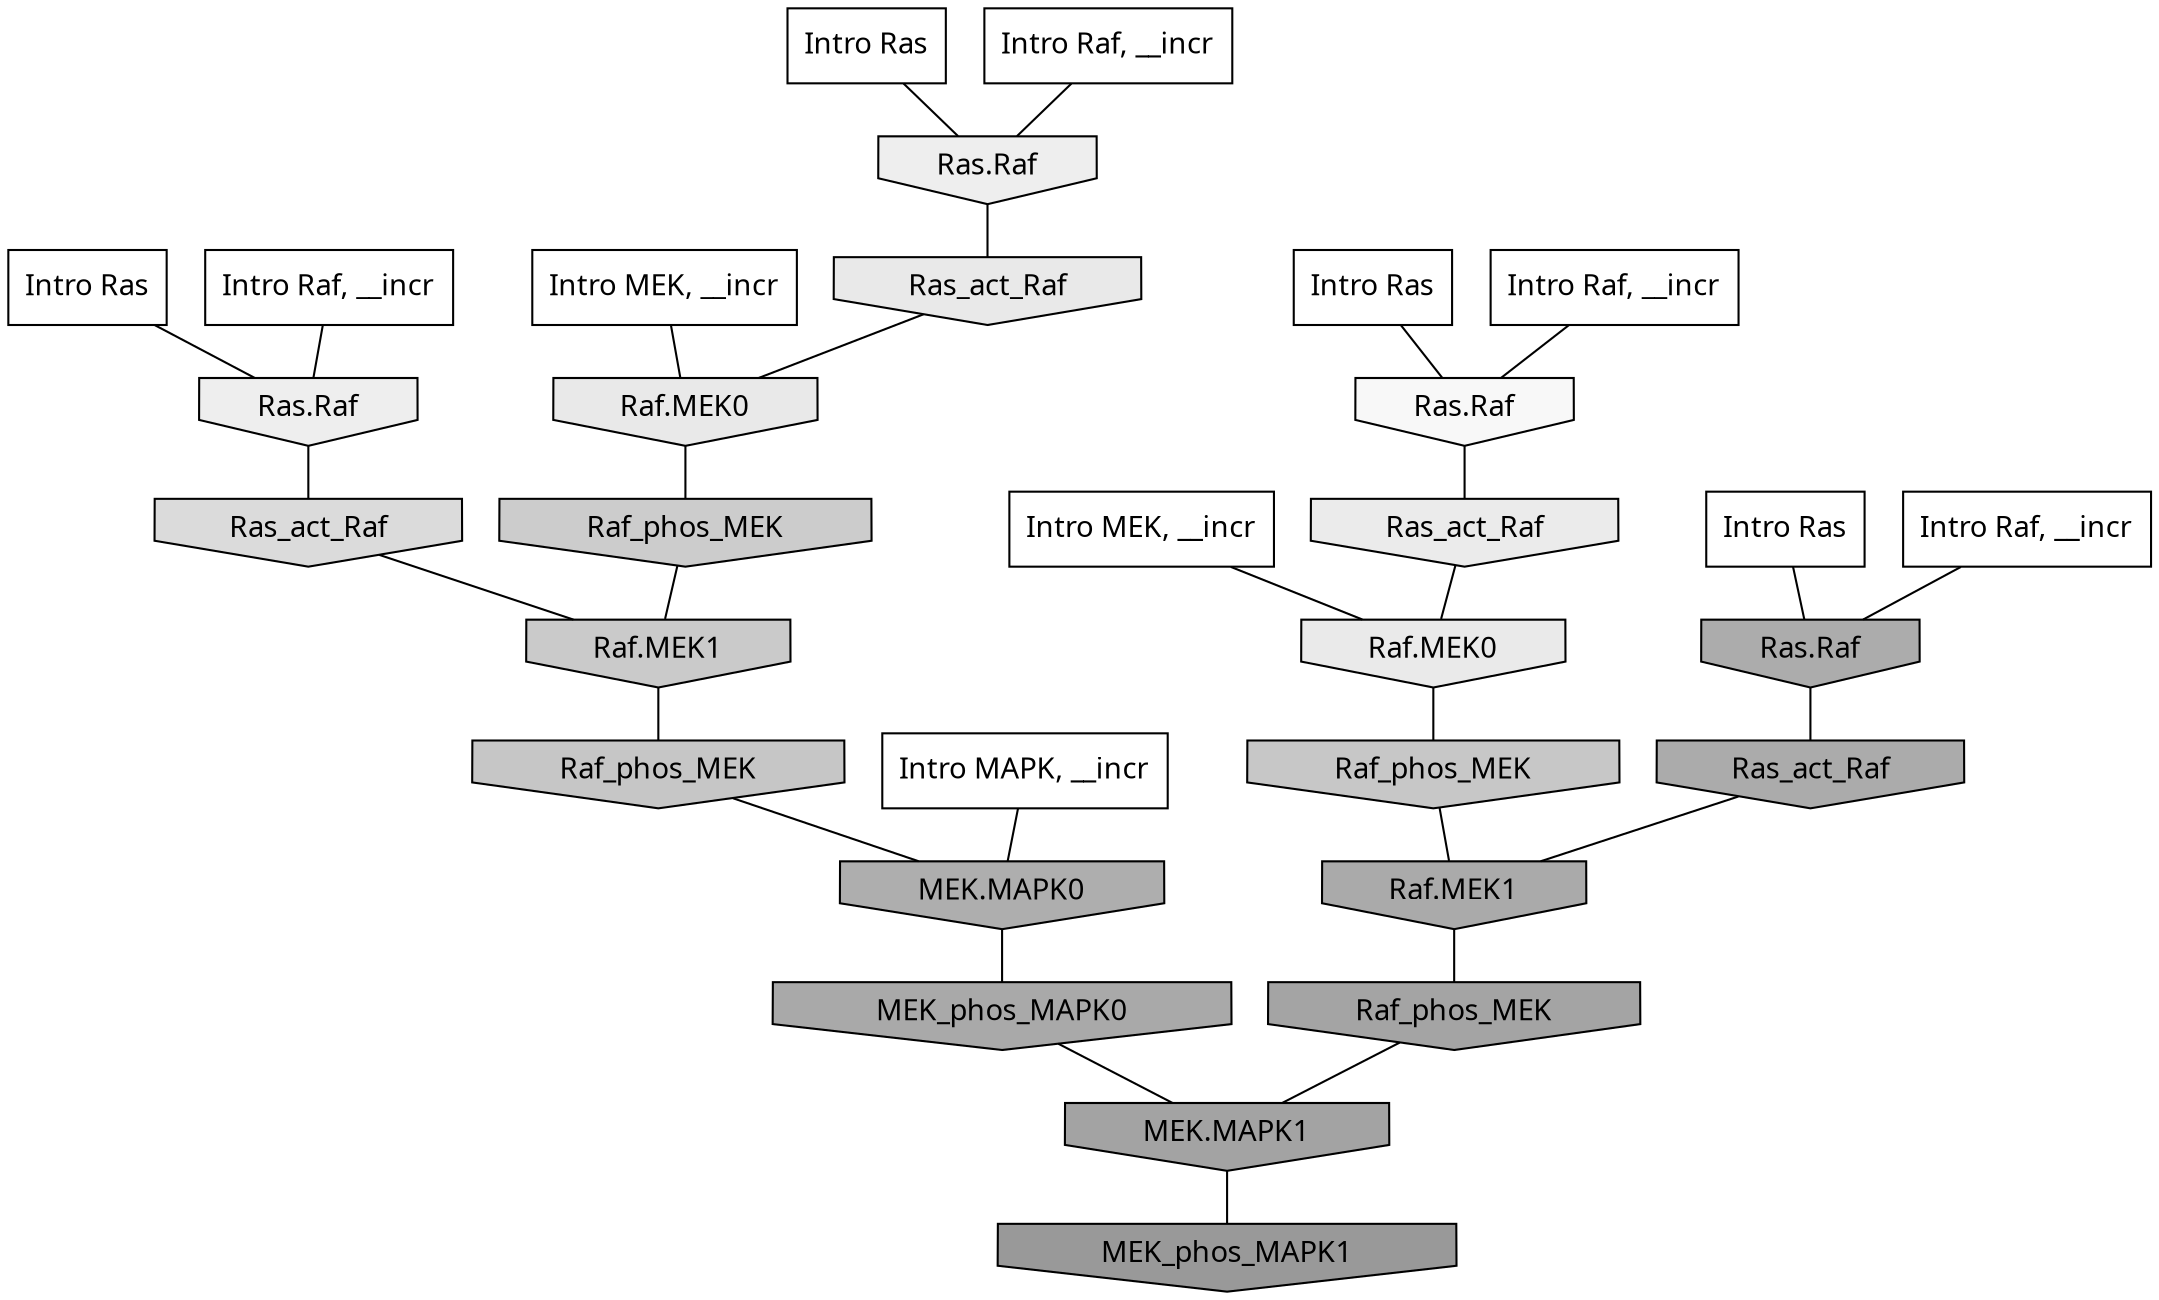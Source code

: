 digraph G{
  rankdir="TB";
  ranksep=0.30;
  node [fontname="CMU Serif"];
  edge [fontname="CMU Serif"];
  
  34 [label="Intro Ras", shape=rectangle, style=filled, fillcolor="0.000 0.000 1.000"]
  
  60 [label="Intro Ras", shape=rectangle, style=filled, fillcolor="0.000 0.000 1.000"]
  
  90 [label="Intro Ras", shape=rectangle, style=filled, fillcolor="0.000 0.000 1.000"]
  
  99 [label="Intro Ras", shape=rectangle, style=filled, fillcolor="0.000 0.000 1.000"]
  
  210 [label="Intro Raf, __incr", shape=rectangle, style=filled, fillcolor="0.000 0.000 1.000"]
  
  721 [label="Intro Raf, __incr", shape=rectangle, style=filled, fillcolor="0.000 0.000 1.000"]
  
  830 [label="Intro Raf, __incr", shape=rectangle, style=filled, fillcolor="0.000 0.000 1.000"]
  
  905 [label="Intro Raf, __incr", shape=rectangle, style=filled, fillcolor="0.000 0.000 1.000"]
  
  1404 [label="Intro MEK, __incr", shape=rectangle, style=filled, fillcolor="0.000 0.000 1.000"]
  
  2054 [label="Intro MEK, __incr", shape=rectangle, style=filled, fillcolor="0.000 0.000 1.000"]
  
  2891 [label="Intro MAPK, __incr", shape=rectangle, style=filled, fillcolor="0.000 0.000 1.000"]
  
  3466 [label="Ras.Raf", shape=invhouse, style=filled, fillcolor="0.000 0.000 0.972"]
  
  3784 [label="Ras.Raf", shape=invhouse, style=filled, fillcolor="0.000 0.000 0.932"]
  
  3795 [label="Ras.Raf", shape=invhouse, style=filled, fillcolor="0.000 0.000 0.931"]
  
  3936 [label="Ras_act_Raf", shape=invhouse, style=filled, fillcolor="0.000 0.000 0.920"]
  
  4019 [label="Raf.MEK0", shape=invhouse, style=filled, fillcolor="0.000 0.000 0.916"]
  
  4050 [label="Ras_act_Raf", shape=invhouse, style=filled, fillcolor="0.000 0.000 0.912"]
  
  4052 [label="Raf.MEK0", shape=invhouse, style=filled, fillcolor="0.000 0.000 0.912"]
  
  4805 [label="Ras_act_Raf", shape=invhouse, style=filled, fillcolor="0.000 0.000 0.857"]
  
  5631 [label="Raf_phos_MEK", shape=invhouse, style=filled, fillcolor="0.000 0.000 0.800"]
  
  5796 [label="Raf.MEK1", shape=invhouse, style=filled, fillcolor="0.000 0.000 0.791"]
  
  5990 [label="Raf_phos_MEK", shape=invhouse, style=filled, fillcolor="0.000 0.000 0.780"]
  
  6038 [label="Raf_phos_MEK", shape=invhouse, style=filled, fillcolor="0.000 0.000 0.777"]
  
  8415 [label="MEK.MAPK0", shape=invhouse, style=filled, fillcolor="0.000 0.000 0.683"]
  
  8714 [label="Ras.Raf", shape=invhouse, style=filled, fillcolor="0.000 0.000 0.673"]
  
  8872 [label="Ras_act_Raf", shape=invhouse, style=filled, fillcolor="0.000 0.000 0.668"]
  
  8880 [label="Raf.MEK1", shape=invhouse, style=filled, fillcolor="0.000 0.000 0.667"]
  
  9022 [label="MEK_phos_MAPK0", shape=invhouse, style=filled, fillcolor="0.000 0.000 0.662"]
  
  9853 [label="Raf_phos_MEK", shape=invhouse, style=filled, fillcolor="0.000 0.000 0.642"]
  
  9994 [label="MEK.MAPK1", shape=invhouse, style=filled, fillcolor="0.000 0.000 0.638"]
  
  11676 [label="MEK_phos_MAPK1", shape=invhouse, style=filled, fillcolor="0.000 0.000 0.600"]
  
  
  9994 -> 11676 [dir=none, color="0.000 0.000 0.000"] 
  9853 -> 9994 [dir=none, color="0.000 0.000 0.000"] 
  9022 -> 9994 [dir=none, color="0.000 0.000 0.000"] 
  8880 -> 9853 [dir=none, color="0.000 0.000 0.000"] 
  8872 -> 8880 [dir=none, color="0.000 0.000 0.000"] 
  8714 -> 8872 [dir=none, color="0.000 0.000 0.000"] 
  8415 -> 9022 [dir=none, color="0.000 0.000 0.000"] 
  6038 -> 8415 [dir=none, color="0.000 0.000 0.000"] 
  5990 -> 8880 [dir=none, color="0.000 0.000 0.000"] 
  5796 -> 6038 [dir=none, color="0.000 0.000 0.000"] 
  5631 -> 5796 [dir=none, color="0.000 0.000 0.000"] 
  4805 -> 5796 [dir=none, color="0.000 0.000 0.000"] 
  4052 -> 5631 [dir=none, color="0.000 0.000 0.000"] 
  4050 -> 4052 [dir=none, color="0.000 0.000 0.000"] 
  4019 -> 5990 [dir=none, color="0.000 0.000 0.000"] 
  3936 -> 4019 [dir=none, color="0.000 0.000 0.000"] 
  3795 -> 4805 [dir=none, color="0.000 0.000 0.000"] 
  3784 -> 4050 [dir=none, color="0.000 0.000 0.000"] 
  3466 -> 3936 [dir=none, color="0.000 0.000 0.000"] 
  2891 -> 8415 [dir=none, color="0.000 0.000 0.000"] 
  2054 -> 4019 [dir=none, color="0.000 0.000 0.000"] 
  1404 -> 4052 [dir=none, color="0.000 0.000 0.000"] 
  905 -> 3795 [dir=none, color="0.000 0.000 0.000"] 
  830 -> 3784 [dir=none, color="0.000 0.000 0.000"] 
  721 -> 8714 [dir=none, color="0.000 0.000 0.000"] 
  210 -> 3466 [dir=none, color="0.000 0.000 0.000"] 
  99 -> 8714 [dir=none, color="0.000 0.000 0.000"] 
  90 -> 3466 [dir=none, color="0.000 0.000 0.000"] 
  60 -> 3784 [dir=none, color="0.000 0.000 0.000"] 
  34 -> 3795 [dir=none, color="0.000 0.000 0.000"] 
  
  }

